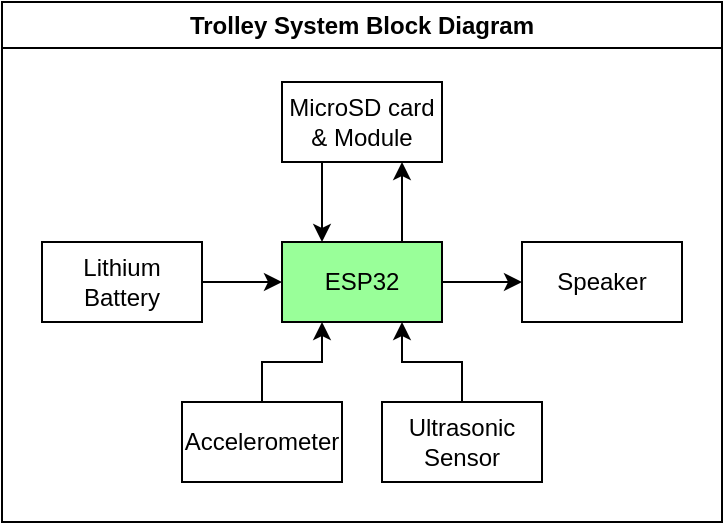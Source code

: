 <mxfile version="24.6.1" type="device">
  <diagram name="Page-1" id="wTH1N0zI9UmJKx_cmKL0">
    <mxGraphModel dx="1290" dy="621" grid="1" gridSize="10" guides="1" tooltips="1" connect="1" arrows="1" fold="1" page="1" pageScale="1" pageWidth="850" pageHeight="1100" math="0" shadow="0">
      <root>
        <mxCell id="0" />
        <mxCell id="1" parent="0" />
        <mxCell id="U8IeiV-7ICSCxq-YF36c-1" style="edgeStyle=orthogonalEdgeStyle;rounded=0;orthogonalLoop=1;jettySize=auto;html=1;exitX=0.75;exitY=0;exitDx=0;exitDy=0;entryX=0.75;entryY=1;entryDx=0;entryDy=0;" edge="1" parent="1" source="U8IeiV-7ICSCxq-YF36c-5" target="U8IeiV-7ICSCxq-YF36c-8">
          <mxGeometry relative="1" as="geometry" />
        </mxCell>
        <mxCell id="U8IeiV-7ICSCxq-YF36c-2" style="edgeStyle=orthogonalEdgeStyle;rounded=0;orthogonalLoop=1;jettySize=auto;html=1;exitX=1;exitY=0.5;exitDx=0;exitDy=0;entryX=0;entryY=0.5;entryDx=0;entryDy=0;" edge="1" parent="1" source="U8IeiV-7ICSCxq-YF36c-5" target="U8IeiV-7ICSCxq-YF36c-6">
          <mxGeometry relative="1" as="geometry" />
        </mxCell>
        <mxCell id="U8IeiV-7ICSCxq-YF36c-5" value="ESP32" style="rounded=0;whiteSpace=wrap;html=1;fillColor=#99FF99;" vertex="1" parent="1">
          <mxGeometry x="320" y="200" width="80" height="40" as="geometry" />
        </mxCell>
        <mxCell id="U8IeiV-7ICSCxq-YF36c-6" value="Speaker" style="rounded=0;whiteSpace=wrap;html=1;" vertex="1" parent="1">
          <mxGeometry x="440" y="200" width="80" height="40" as="geometry" />
        </mxCell>
        <mxCell id="U8IeiV-7ICSCxq-YF36c-7" style="edgeStyle=orthogonalEdgeStyle;rounded=0;orthogonalLoop=1;jettySize=auto;html=1;exitX=0.25;exitY=1;exitDx=0;exitDy=0;entryX=0.25;entryY=0;entryDx=0;entryDy=0;" edge="1" parent="1" source="U8IeiV-7ICSCxq-YF36c-8" target="U8IeiV-7ICSCxq-YF36c-5">
          <mxGeometry relative="1" as="geometry" />
        </mxCell>
        <mxCell id="U8IeiV-7ICSCxq-YF36c-8" value="MicroSD card &amp;amp; Module" style="rounded=0;whiteSpace=wrap;html=1;" vertex="1" parent="1">
          <mxGeometry x="320" y="120" width="80" height="40" as="geometry" />
        </mxCell>
        <mxCell id="U8IeiV-7ICSCxq-YF36c-11" style="edgeStyle=orthogonalEdgeStyle;rounded=0;orthogonalLoop=1;jettySize=auto;html=1;entryX=0;entryY=0.5;entryDx=0;entryDy=0;" edge="1" parent="1" source="U8IeiV-7ICSCxq-YF36c-12" target="U8IeiV-7ICSCxq-YF36c-5">
          <mxGeometry relative="1" as="geometry" />
        </mxCell>
        <mxCell id="U8IeiV-7ICSCxq-YF36c-12" value="Lithium Battery" style="rounded=0;whiteSpace=wrap;html=1;" vertex="1" parent="1">
          <mxGeometry x="200" y="200" width="80" height="40" as="geometry" />
        </mxCell>
        <mxCell id="U8IeiV-7ICSCxq-YF36c-15" value="Trolley System Block Diagram" style="swimlane;whiteSpace=wrap;html=1;" vertex="1" parent="1">
          <mxGeometry x="180" y="80" width="360" height="260" as="geometry" />
        </mxCell>
        <mxCell id="U8IeiV-7ICSCxq-YF36c-16" value="Ultrasonic Sensor" style="rounded=0;whiteSpace=wrap;html=1;" vertex="1" parent="U8IeiV-7ICSCxq-YF36c-15">
          <mxGeometry x="190" y="200" width="80" height="40" as="geometry" />
        </mxCell>
        <mxCell id="U8IeiV-7ICSCxq-YF36c-10" value="Accelerometer" style="rounded=0;whiteSpace=wrap;html=1;" vertex="1" parent="U8IeiV-7ICSCxq-YF36c-15">
          <mxGeometry x="90" y="200" width="80" height="40" as="geometry" />
        </mxCell>
        <mxCell id="U8IeiV-7ICSCxq-YF36c-17" style="edgeStyle=orthogonalEdgeStyle;rounded=0;orthogonalLoop=1;jettySize=auto;html=1;exitX=0.5;exitY=0;exitDx=0;exitDy=0;entryX=0.25;entryY=1;entryDx=0;entryDy=0;" edge="1" parent="1" source="U8IeiV-7ICSCxq-YF36c-10" target="U8IeiV-7ICSCxq-YF36c-5">
          <mxGeometry relative="1" as="geometry" />
        </mxCell>
        <mxCell id="U8IeiV-7ICSCxq-YF36c-18" style="edgeStyle=orthogonalEdgeStyle;rounded=0;orthogonalLoop=1;jettySize=auto;html=1;exitX=0.5;exitY=0;exitDx=0;exitDy=0;entryX=0.75;entryY=1;entryDx=0;entryDy=0;" edge="1" parent="1" source="U8IeiV-7ICSCxq-YF36c-16" target="U8IeiV-7ICSCxq-YF36c-5">
          <mxGeometry relative="1" as="geometry" />
        </mxCell>
      </root>
    </mxGraphModel>
  </diagram>
</mxfile>
